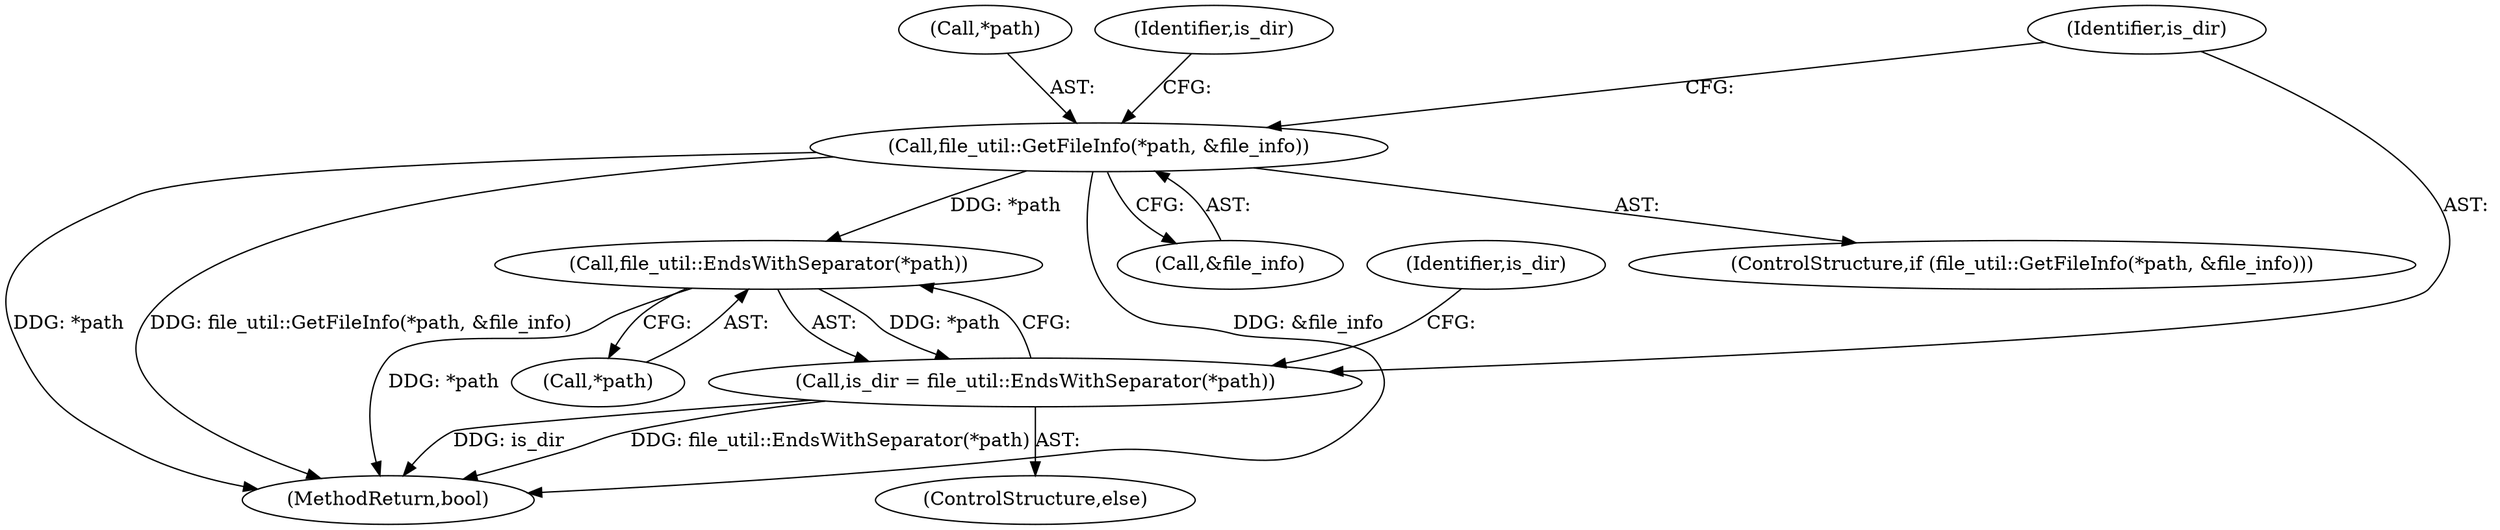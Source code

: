 digraph "0_Chrome_eb7971fdb0c3b76bacfb77c1ecc76459ef481f17@pointer" {
"1000137" [label="(Call,file_util::GetFileInfo(*path, &file_info))"];
"1000150" [label="(Call,file_util::EndsWithSeparator(*path))"];
"1000148" [label="(Call,is_dir = file_util::EndsWithSeparator(*path))"];
"1000140" [label="(Call,&file_info)"];
"1000218" [label="(MethodReturn,bool)"];
"1000151" [label="(Call,*path)"];
"1000138" [label="(Call,*path)"];
"1000143" [label="(Identifier,is_dir)"];
"1000136" [label="(ControlStructure,if (file_util::GetFileInfo(*path, &file_info)))"];
"1000150" [label="(Call,file_util::EndsWithSeparator(*path))"];
"1000149" [label="(Identifier,is_dir)"];
"1000148" [label="(Call,is_dir = file_util::EndsWithSeparator(*path))"];
"1000147" [label="(ControlStructure,else)"];
"1000154" [label="(Identifier,is_dir)"];
"1000137" [label="(Call,file_util::GetFileInfo(*path, &file_info))"];
"1000137" -> "1000136"  [label="AST: "];
"1000137" -> "1000140"  [label="CFG: "];
"1000138" -> "1000137"  [label="AST: "];
"1000140" -> "1000137"  [label="AST: "];
"1000143" -> "1000137"  [label="CFG: "];
"1000149" -> "1000137"  [label="CFG: "];
"1000137" -> "1000218"  [label="DDG: &file_info"];
"1000137" -> "1000218"  [label="DDG: *path"];
"1000137" -> "1000218"  [label="DDG: file_util::GetFileInfo(*path, &file_info)"];
"1000137" -> "1000150"  [label="DDG: *path"];
"1000150" -> "1000148"  [label="AST: "];
"1000150" -> "1000151"  [label="CFG: "];
"1000151" -> "1000150"  [label="AST: "];
"1000148" -> "1000150"  [label="CFG: "];
"1000150" -> "1000218"  [label="DDG: *path"];
"1000150" -> "1000148"  [label="DDG: *path"];
"1000148" -> "1000147"  [label="AST: "];
"1000149" -> "1000148"  [label="AST: "];
"1000154" -> "1000148"  [label="CFG: "];
"1000148" -> "1000218"  [label="DDG: is_dir"];
"1000148" -> "1000218"  [label="DDG: file_util::EndsWithSeparator(*path)"];
}
